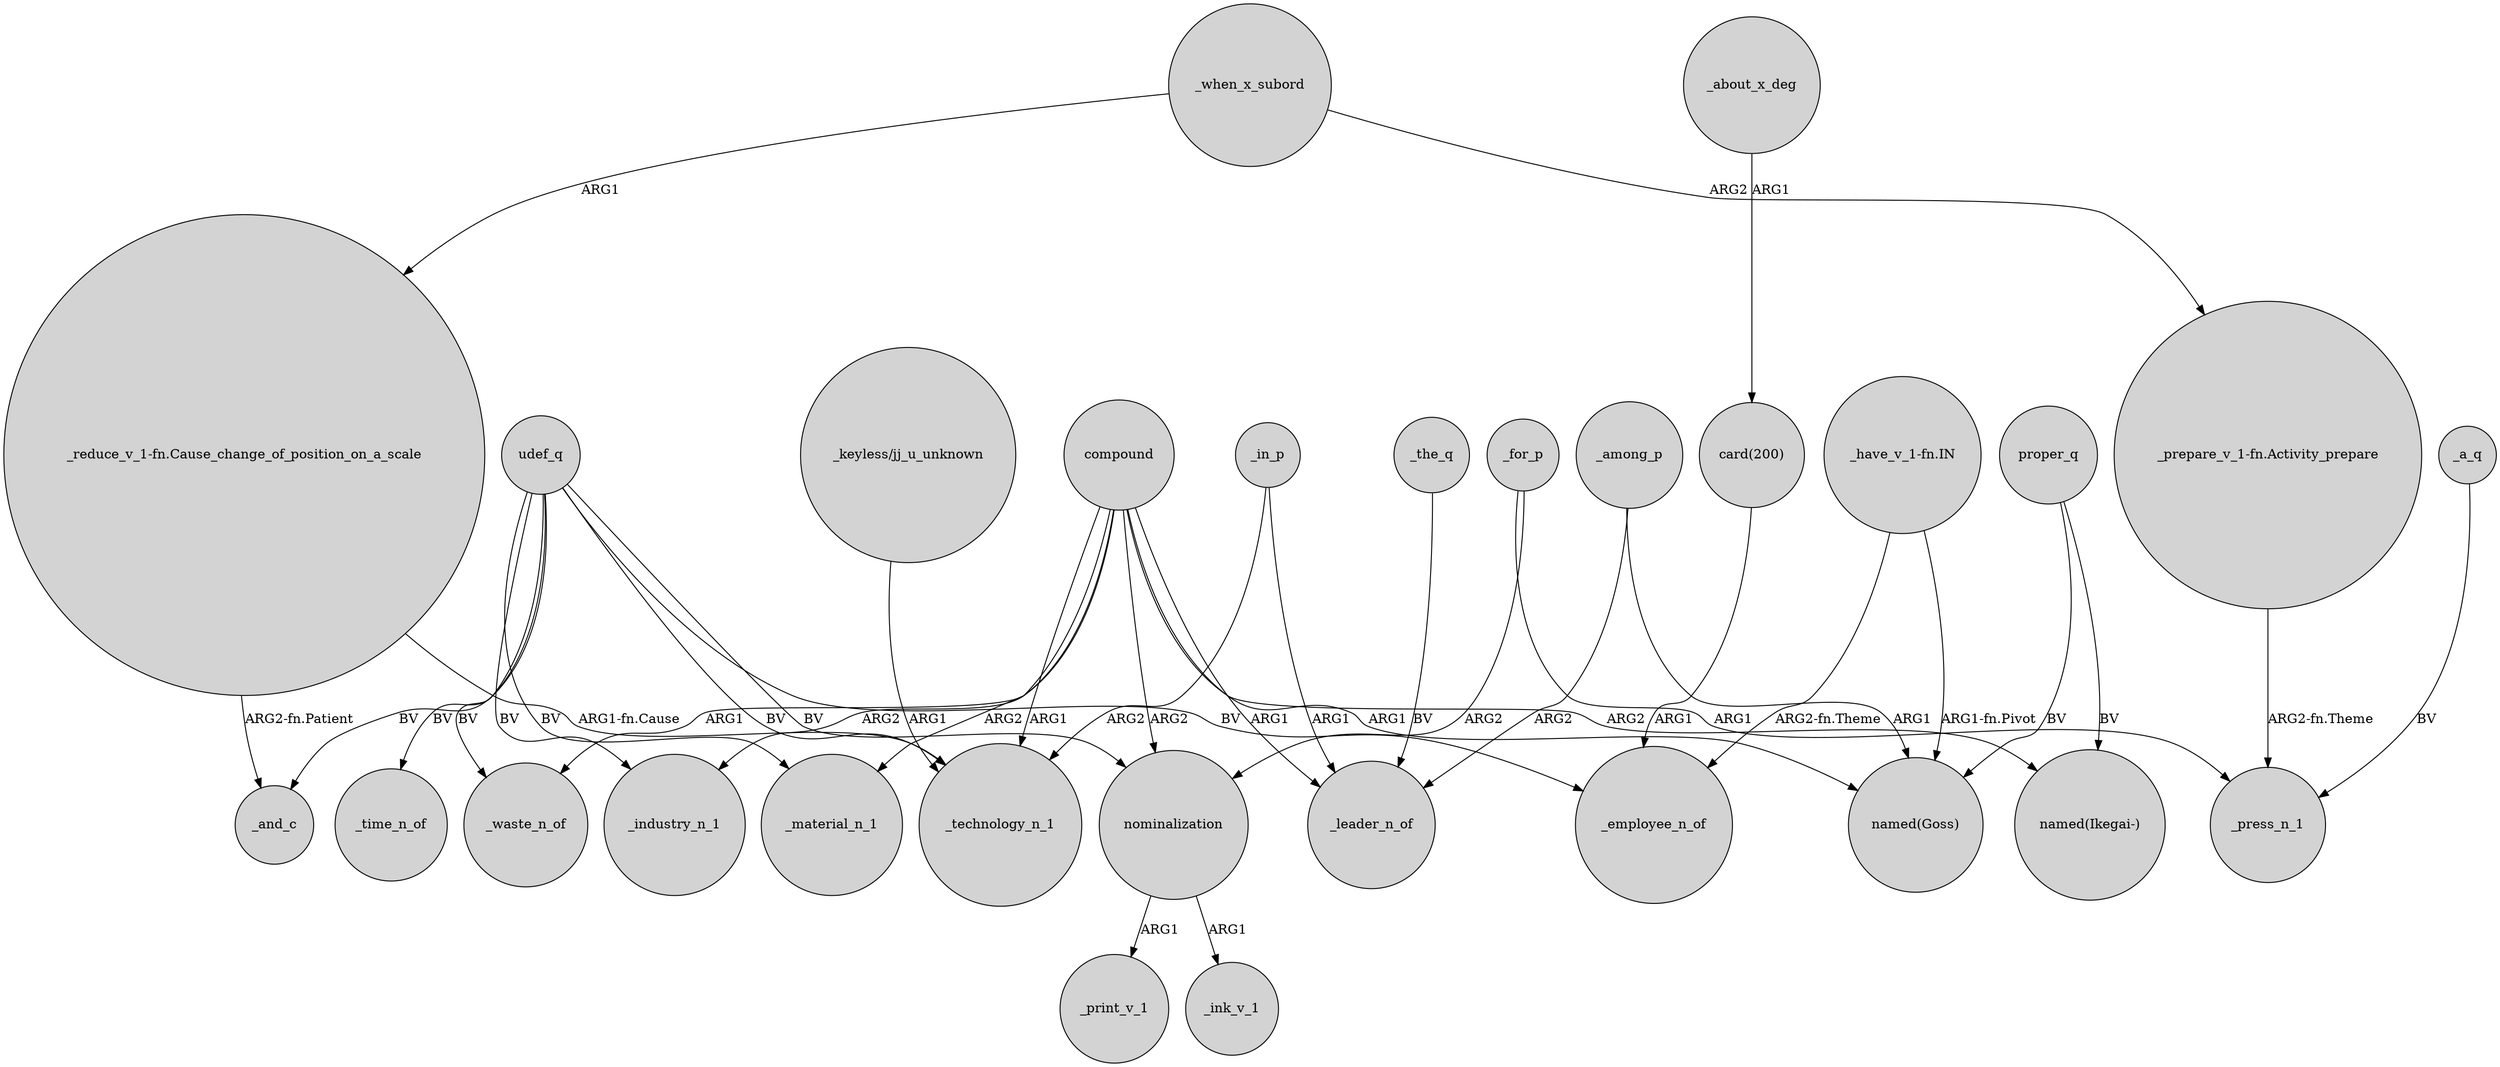 digraph {
	node [shape=circle style=filled]
	"card(200)" -> _employee_n_of [label=ARG1]
	_in_p -> _technology_n_1 [label=ARG2]
	_when_x_subord -> "_prepare_v_1-fn.Activity_prepare" [label=ARG2]
	_in_p -> _leader_n_of [label=ARG1]
	compound -> _technology_n_1 [label=ARG1]
	udef_q -> _employee_n_of [label=BV]
	_about_x_deg -> "card(200)" [label=ARG1]
	"_have_v_1-fn.IN" -> "named(Goss)" [label="ARG1-fn.Pivot"]
	"_keyless/jj_u_unknown" -> _technology_n_1 [label=ARG1]
	compound -> "named(Goss)" [label=ARG1]
	_for_p -> nominalization [label=ARG2]
	compound -> _leader_n_of [label=ARG1]
	udef_q -> _waste_n_of [label=BV]
	compound -> nominalization [label=ARG2]
	_among_p -> "named(Goss)" [label=ARG1]
	nominalization -> _print_v_1 [label=ARG1]
	_a_q -> _press_n_1 [label=BV]
	compound -> "named(Ikegai-)" [label=ARG2]
	compound -> _industry_n_1 [label=ARG2]
	udef_q -> _material_n_1 [label=BV]
	_when_x_subord -> "_reduce_v_1-fn.Cause_change_of_position_on_a_scale" [label=ARG1]
	"_reduce_v_1-fn.Cause_change_of_position_on_a_scale" -> _and_c [label="ARG2-fn.Patient"]
	udef_q -> _time_n_of [label=BV]
	compound -> _material_n_1 [label=ARG2]
	_the_q -> _leader_n_of [label=BV]
	udef_q -> nominalization [label=BV]
	udef_q -> _technology_n_1 [label=BV]
	"_have_v_1-fn.IN" -> _employee_n_of [label="ARG2-fn.Theme"]
	"_prepare_v_1-fn.Activity_prepare" -> _press_n_1 [label="ARG2-fn.Theme"]
	compound -> _waste_n_of [label=ARG1]
	_among_p -> _leader_n_of [label=ARG2]
	"_reduce_v_1-fn.Cause_change_of_position_on_a_scale" -> _technology_n_1 [label="ARG1-fn.Cause"]
	proper_q -> "named(Goss)" [label=BV]
	udef_q -> _and_c [label=BV]
	_for_p -> _press_n_1 [label=ARG1]
	udef_q -> _industry_n_1 [label=BV]
	nominalization -> _ink_v_1 [label=ARG1]
	proper_q -> "named(Ikegai-)" [label=BV]
}
